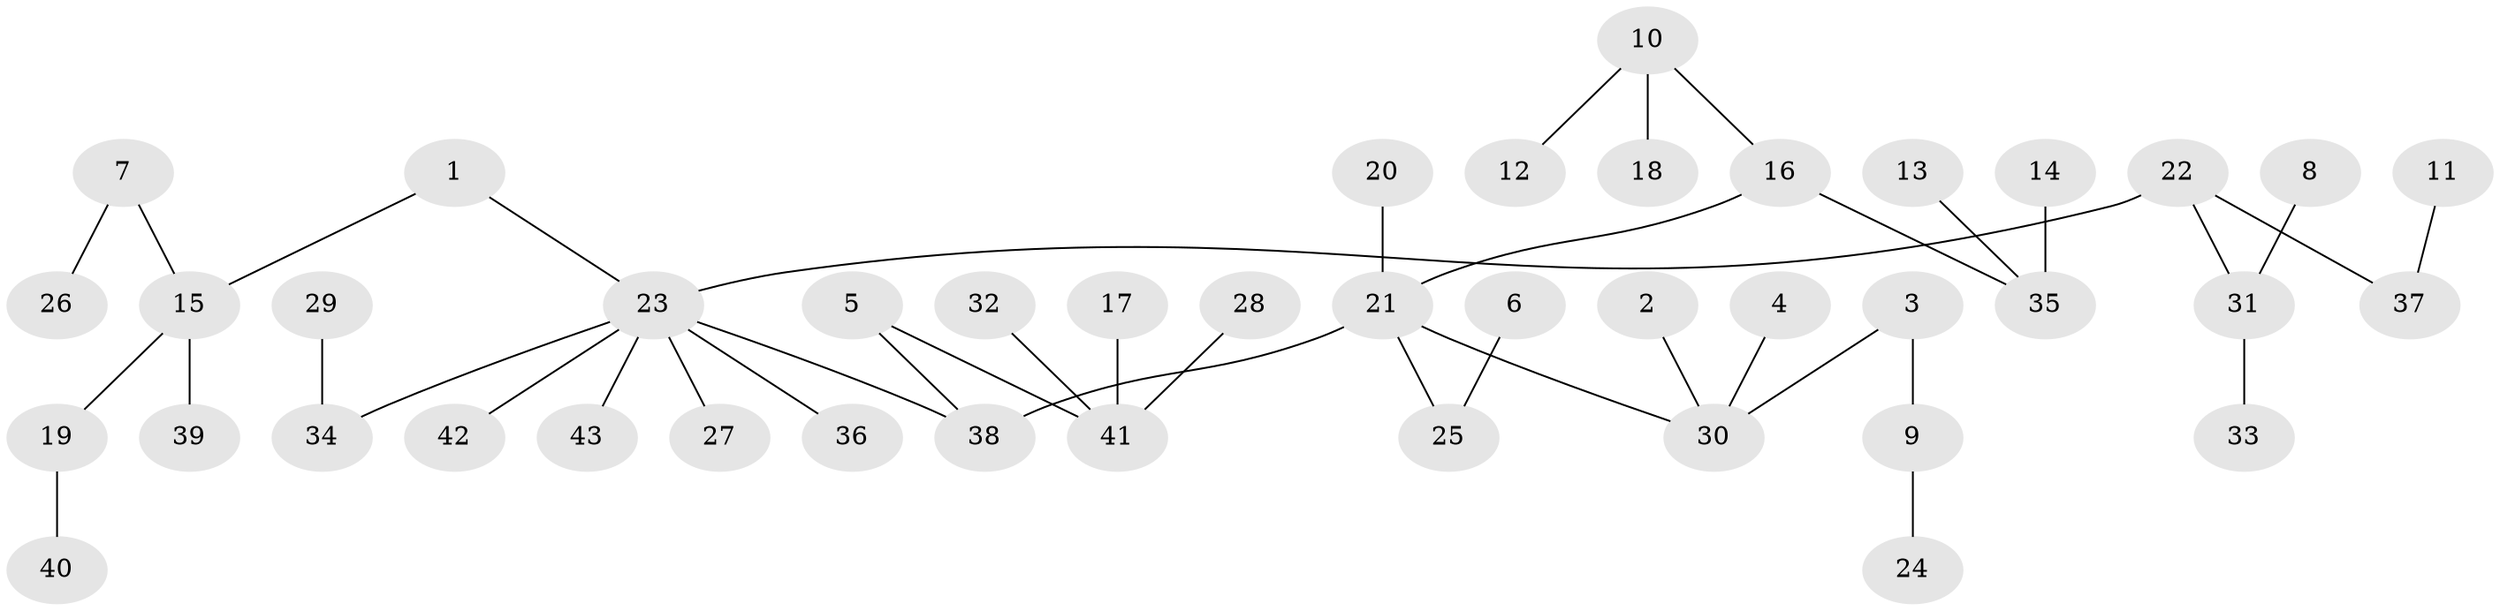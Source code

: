 // original degree distribution, {4: 0.05, 7: 0.007142857142857143, 9: 0.007142857142857143, 3: 0.14285714285714285, 2: 0.2357142857142857, 6: 0.014285714285714285, 5: 0.03571428571428571, 1: 0.5071428571428571}
// Generated by graph-tools (version 1.1) at 2025/37/03/04/25 23:37:23]
// undirected, 43 vertices, 42 edges
graph export_dot {
  node [color=gray90,style=filled];
  1;
  2;
  3;
  4;
  5;
  6;
  7;
  8;
  9;
  10;
  11;
  12;
  13;
  14;
  15;
  16;
  17;
  18;
  19;
  20;
  21;
  22;
  23;
  24;
  25;
  26;
  27;
  28;
  29;
  30;
  31;
  32;
  33;
  34;
  35;
  36;
  37;
  38;
  39;
  40;
  41;
  42;
  43;
  1 -- 15 [weight=1.0];
  1 -- 23 [weight=1.0];
  2 -- 30 [weight=1.0];
  3 -- 9 [weight=1.0];
  3 -- 30 [weight=1.0];
  4 -- 30 [weight=1.0];
  5 -- 38 [weight=1.0];
  5 -- 41 [weight=1.0];
  6 -- 25 [weight=1.0];
  7 -- 15 [weight=1.0];
  7 -- 26 [weight=1.0];
  8 -- 31 [weight=1.0];
  9 -- 24 [weight=1.0];
  10 -- 12 [weight=1.0];
  10 -- 16 [weight=1.0];
  10 -- 18 [weight=1.0];
  11 -- 37 [weight=1.0];
  13 -- 35 [weight=1.0];
  14 -- 35 [weight=1.0];
  15 -- 19 [weight=1.0];
  15 -- 39 [weight=1.0];
  16 -- 21 [weight=1.0];
  16 -- 35 [weight=1.0];
  17 -- 41 [weight=1.0];
  19 -- 40 [weight=1.0];
  20 -- 21 [weight=1.0];
  21 -- 25 [weight=1.0];
  21 -- 30 [weight=1.0];
  21 -- 38 [weight=1.0];
  22 -- 23 [weight=1.0];
  22 -- 31 [weight=1.0];
  22 -- 37 [weight=1.0];
  23 -- 27 [weight=1.0];
  23 -- 34 [weight=1.0];
  23 -- 36 [weight=1.0];
  23 -- 38 [weight=1.0];
  23 -- 42 [weight=1.0];
  23 -- 43 [weight=1.0];
  28 -- 41 [weight=1.0];
  29 -- 34 [weight=1.0];
  31 -- 33 [weight=1.0];
  32 -- 41 [weight=1.0];
}

